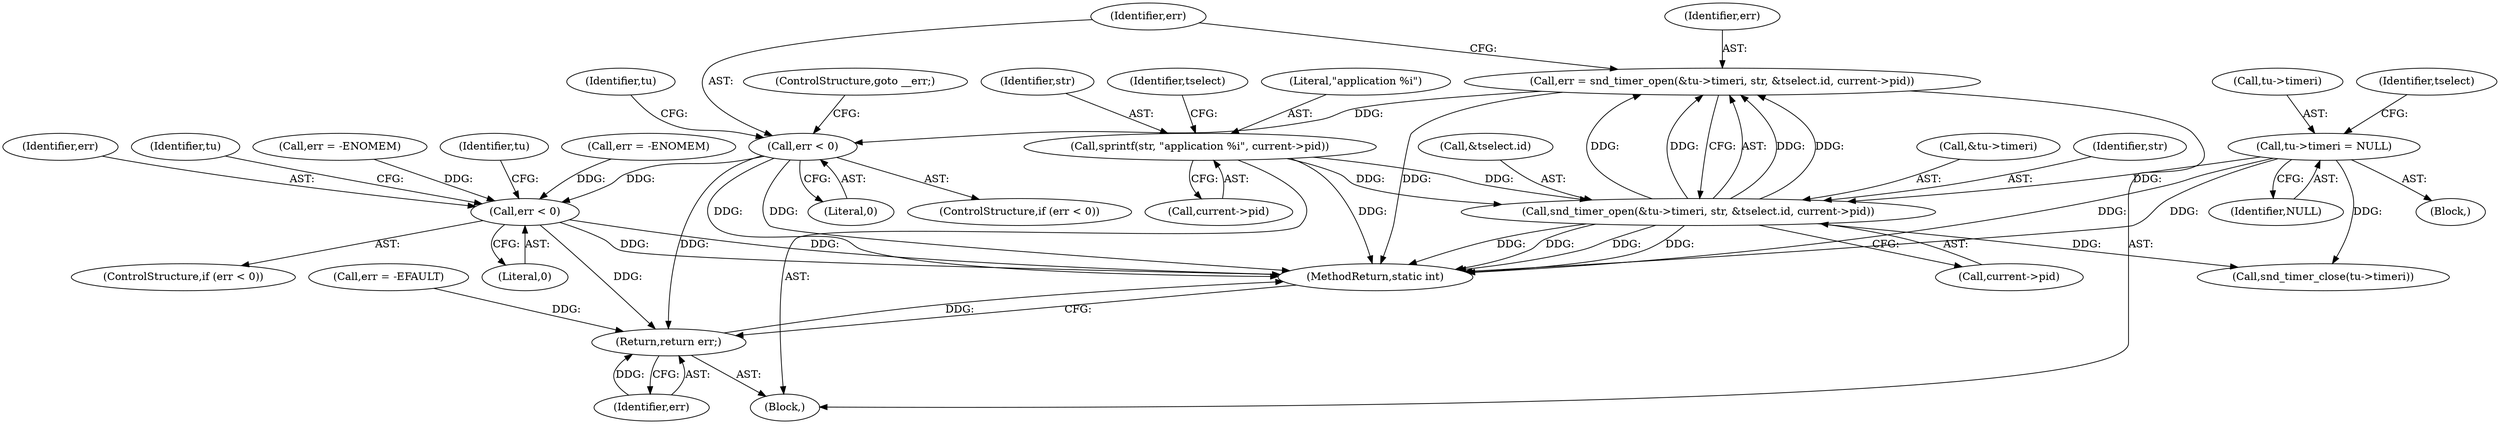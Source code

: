 digraph "0_linux_ba3021b2c79b2fa9114f92790a99deb27a65b728@API" {
"1000164" [label="(Call,err = snd_timer_open(&tu->timeri, str, &tselect.id, current->pid))"];
"1000166" [label="(Call,snd_timer_open(&tu->timeri, str, &tselect.id, current->pid))"];
"1000125" [label="(Call,tu->timeri = NULL)"];
"1000143" [label="(Call,sprintf(str, \"application %i\", current->pid))"];
"1000180" [label="(Call,err < 0)"];
"1000267" [label="(Call,err < 0)"];
"1000325" [label="(Return,return err;)"];
"1000327" [label="(MethodReturn,static int)"];
"1000180" [label="(Call,err < 0)"];
"1000138" [label="(Call,err = -EFAULT)"];
"1000268" [label="(Identifier,err)"];
"1000183" [label="(ControlStructure,goto __err;)"];
"1000153" [label="(Identifier,tselect)"];
"1000103" [label="(Block,)"];
"1000273" [label="(Identifier,tu)"];
"1000186" [label="(Identifier,tu)"];
"1000267" [label="(Call,err < 0)"];
"1000325" [label="(Return,return err;)"];
"1000129" [label="(Identifier,NULL)"];
"1000176" [label="(Call,current->pid)"];
"1000266" [label="(ControlStructure,if (err < 0))"];
"1000164" [label="(Call,err = snd_timer_open(&tu->timeri, str, &tselect.id, current->pid))"];
"1000165" [label="(Identifier,err)"];
"1000133" [label="(Identifier,tselect)"];
"1000145" [label="(Literal,\"application %i\")"];
"1000271" [label="(Call,snd_timer_close(tu->timeri))"];
"1000326" [label="(Identifier,err)"];
"1000126" [label="(Call,tu->timeri)"];
"1000238" [label="(Call,err = -ENOMEM)"];
"1000125" [label="(Call,tu->timeri = NULL)"];
"1000120" [label="(Block,)"];
"1000167" [label="(Call,&tu->timeri)"];
"1000285" [label="(Identifier,tu)"];
"1000269" [label="(Literal,0)"];
"1000171" [label="(Identifier,str)"];
"1000146" [label="(Call,current->pid)"];
"1000166" [label="(Call,snd_timer_open(&tu->timeri, str, &tselect.id, current->pid))"];
"1000143" [label="(Call,sprintf(str, \"application %i\", current->pid))"];
"1000181" [label="(Identifier,err)"];
"1000182" [label="(Literal,0)"];
"1000179" [label="(ControlStructure,if (err < 0))"];
"1000262" [label="(Call,err = -ENOMEM)"];
"1000172" [label="(Call,&tselect.id)"];
"1000144" [label="(Identifier,str)"];
"1000164" -> "1000103"  [label="AST: "];
"1000164" -> "1000166"  [label="CFG: "];
"1000165" -> "1000164"  [label="AST: "];
"1000166" -> "1000164"  [label="AST: "];
"1000181" -> "1000164"  [label="CFG: "];
"1000164" -> "1000327"  [label="DDG: "];
"1000166" -> "1000164"  [label="DDG: "];
"1000166" -> "1000164"  [label="DDG: "];
"1000166" -> "1000164"  [label="DDG: "];
"1000166" -> "1000164"  [label="DDG: "];
"1000164" -> "1000180"  [label="DDG: "];
"1000166" -> "1000176"  [label="CFG: "];
"1000167" -> "1000166"  [label="AST: "];
"1000171" -> "1000166"  [label="AST: "];
"1000172" -> "1000166"  [label="AST: "];
"1000176" -> "1000166"  [label="AST: "];
"1000166" -> "1000327"  [label="DDG: "];
"1000166" -> "1000327"  [label="DDG: "];
"1000166" -> "1000327"  [label="DDG: "];
"1000166" -> "1000327"  [label="DDG: "];
"1000125" -> "1000166"  [label="DDG: "];
"1000143" -> "1000166"  [label="DDG: "];
"1000143" -> "1000166"  [label="DDG: "];
"1000166" -> "1000271"  [label="DDG: "];
"1000125" -> "1000120"  [label="AST: "];
"1000125" -> "1000129"  [label="CFG: "];
"1000126" -> "1000125"  [label="AST: "];
"1000129" -> "1000125"  [label="AST: "];
"1000133" -> "1000125"  [label="CFG: "];
"1000125" -> "1000327"  [label="DDG: "];
"1000125" -> "1000327"  [label="DDG: "];
"1000125" -> "1000271"  [label="DDG: "];
"1000143" -> "1000103"  [label="AST: "];
"1000143" -> "1000146"  [label="CFG: "];
"1000144" -> "1000143"  [label="AST: "];
"1000145" -> "1000143"  [label="AST: "];
"1000146" -> "1000143"  [label="AST: "];
"1000153" -> "1000143"  [label="CFG: "];
"1000143" -> "1000327"  [label="DDG: "];
"1000180" -> "1000179"  [label="AST: "];
"1000180" -> "1000182"  [label="CFG: "];
"1000181" -> "1000180"  [label="AST: "];
"1000182" -> "1000180"  [label="AST: "];
"1000183" -> "1000180"  [label="CFG: "];
"1000186" -> "1000180"  [label="CFG: "];
"1000180" -> "1000327"  [label="DDG: "];
"1000180" -> "1000327"  [label="DDG: "];
"1000180" -> "1000267"  [label="DDG: "];
"1000180" -> "1000325"  [label="DDG: "];
"1000267" -> "1000266"  [label="AST: "];
"1000267" -> "1000269"  [label="CFG: "];
"1000268" -> "1000267"  [label="AST: "];
"1000269" -> "1000267"  [label="AST: "];
"1000273" -> "1000267"  [label="CFG: "];
"1000285" -> "1000267"  [label="CFG: "];
"1000267" -> "1000327"  [label="DDG: "];
"1000267" -> "1000327"  [label="DDG: "];
"1000238" -> "1000267"  [label="DDG: "];
"1000262" -> "1000267"  [label="DDG: "];
"1000267" -> "1000325"  [label="DDG: "];
"1000325" -> "1000103"  [label="AST: "];
"1000325" -> "1000326"  [label="CFG: "];
"1000326" -> "1000325"  [label="AST: "];
"1000327" -> "1000325"  [label="CFG: "];
"1000325" -> "1000327"  [label="DDG: "];
"1000326" -> "1000325"  [label="DDG: "];
"1000138" -> "1000325"  [label="DDG: "];
}
